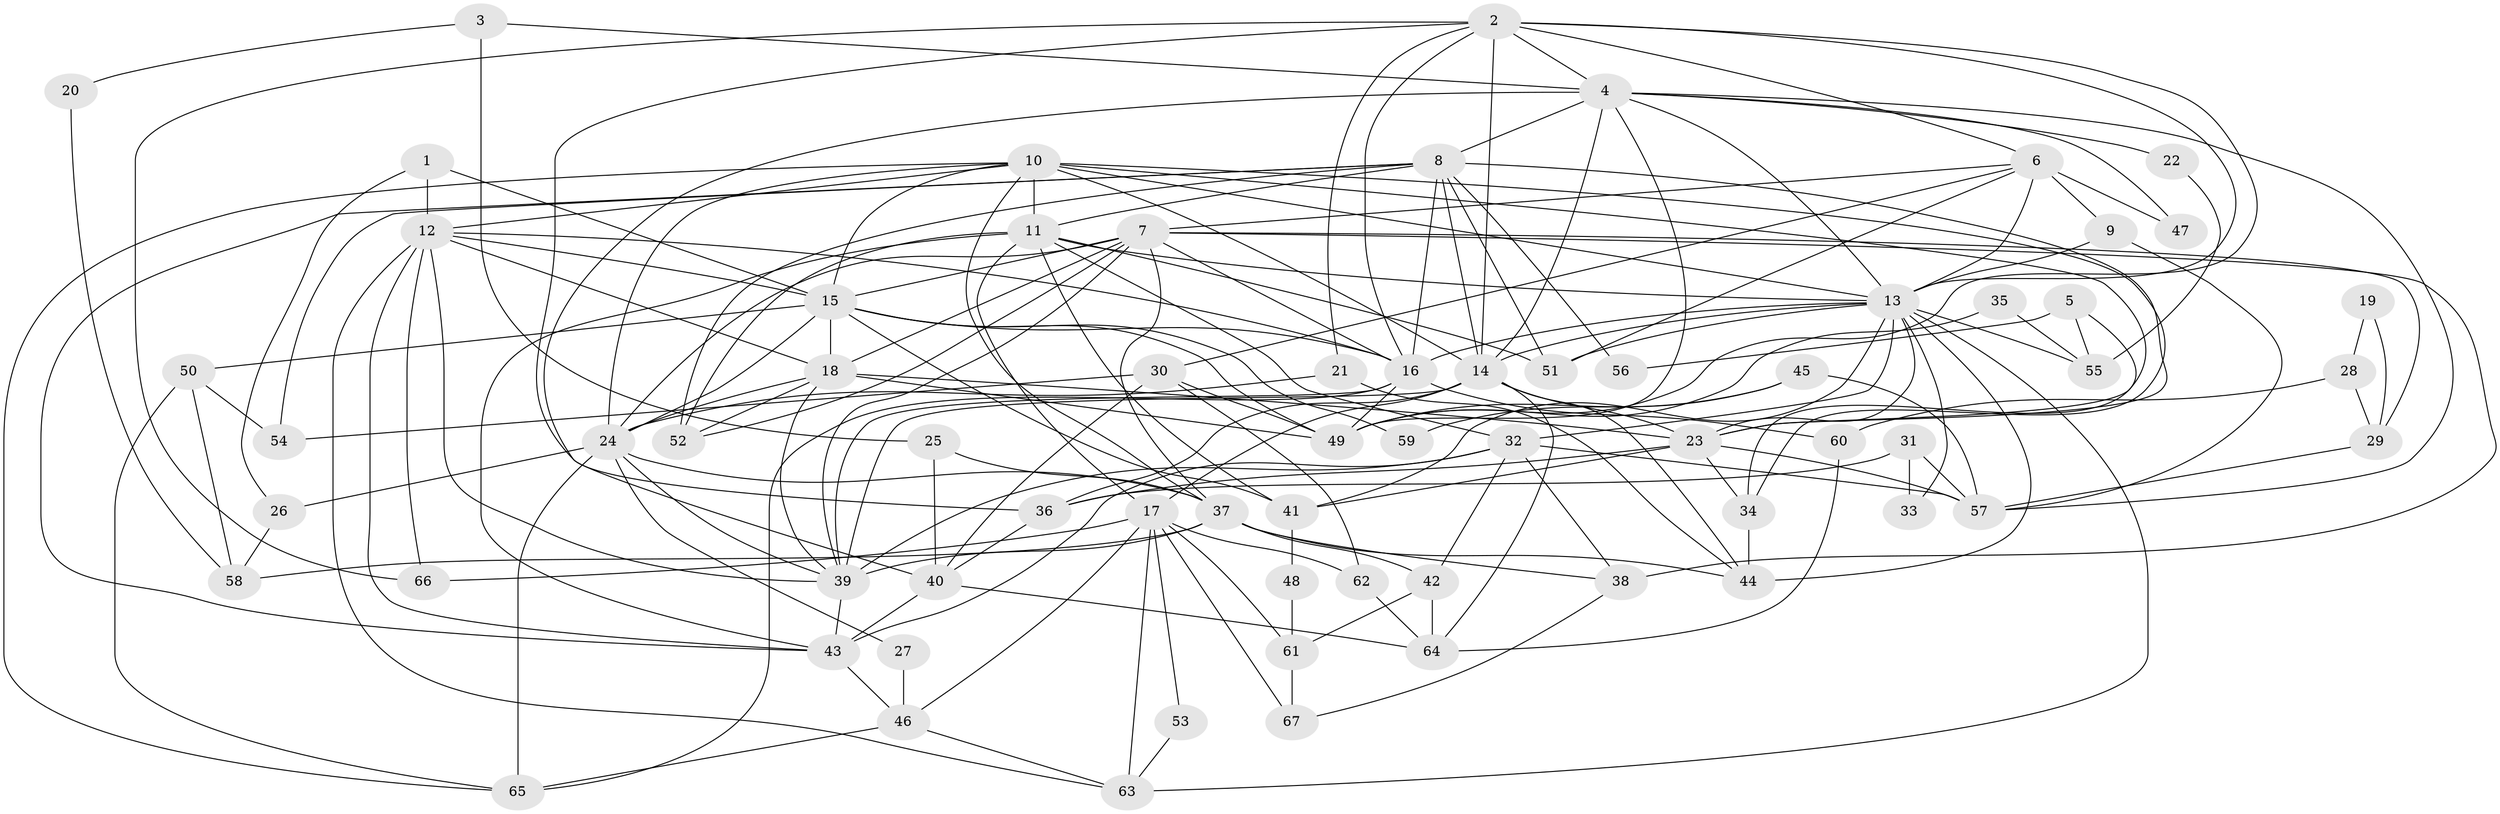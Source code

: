 // original degree distribution, {3: 0.3308270676691729, 4: 0.23308270676691728, 5: 0.19548872180451127, 6: 0.09774436090225563, 2: 0.10526315789473684, 11: 0.007518796992481203, 8: 0.007518796992481203, 7: 0.022556390977443608}
// Generated by graph-tools (version 1.1) at 2025/36/03/09/25 02:36:07]
// undirected, 67 vertices, 179 edges
graph export_dot {
graph [start="1"]
  node [color=gray90,style=filled];
  1;
  2;
  3;
  4;
  5;
  6;
  7;
  8;
  9;
  10;
  11;
  12;
  13;
  14;
  15;
  16;
  17;
  18;
  19;
  20;
  21;
  22;
  23;
  24;
  25;
  26;
  27;
  28;
  29;
  30;
  31;
  32;
  33;
  34;
  35;
  36;
  37;
  38;
  39;
  40;
  41;
  42;
  43;
  44;
  45;
  46;
  47;
  48;
  49;
  50;
  51;
  52;
  53;
  54;
  55;
  56;
  57;
  58;
  59;
  60;
  61;
  62;
  63;
  64;
  65;
  66;
  67;
  1 -- 12 [weight=1.0];
  1 -- 15 [weight=1.0];
  1 -- 26 [weight=1.0];
  2 -- 4 [weight=2.0];
  2 -- 6 [weight=1.0];
  2 -- 13 [weight=1.0];
  2 -- 14 [weight=2.0];
  2 -- 16 [weight=2.0];
  2 -- 21 [weight=1.0];
  2 -- 36 [weight=1.0];
  2 -- 49 [weight=1.0];
  2 -- 66 [weight=1.0];
  3 -- 4 [weight=1.0];
  3 -- 20 [weight=1.0];
  3 -- 25 [weight=1.0];
  4 -- 8 [weight=1.0];
  4 -- 13 [weight=1.0];
  4 -- 14 [weight=1.0];
  4 -- 22 [weight=1.0];
  4 -- 40 [weight=1.0];
  4 -- 47 [weight=1.0];
  4 -- 49 [weight=1.0];
  4 -- 57 [weight=1.0];
  5 -- 34 [weight=1.0];
  5 -- 55 [weight=1.0];
  5 -- 56 [weight=1.0];
  6 -- 7 [weight=1.0];
  6 -- 9 [weight=1.0];
  6 -- 13 [weight=1.0];
  6 -- 30 [weight=1.0];
  6 -- 47 [weight=1.0];
  6 -- 51 [weight=1.0];
  7 -- 15 [weight=2.0];
  7 -- 16 [weight=1.0];
  7 -- 18 [weight=1.0];
  7 -- 24 [weight=1.0];
  7 -- 29 [weight=1.0];
  7 -- 37 [weight=1.0];
  7 -- 38 [weight=1.0];
  7 -- 39 [weight=1.0];
  7 -- 52 [weight=1.0];
  8 -- 11 [weight=1.0];
  8 -- 14 [weight=1.0];
  8 -- 16 [weight=1.0];
  8 -- 23 [weight=1.0];
  8 -- 43 [weight=1.0];
  8 -- 51 [weight=1.0];
  8 -- 52 [weight=1.0];
  8 -- 54 [weight=1.0];
  8 -- 56 [weight=1.0];
  9 -- 13 [weight=1.0];
  9 -- 57 [weight=1.0];
  10 -- 11 [weight=1.0];
  10 -- 12 [weight=2.0];
  10 -- 13 [weight=2.0];
  10 -- 14 [weight=1.0];
  10 -- 15 [weight=1.0];
  10 -- 23 [weight=2.0];
  10 -- 24 [weight=1.0];
  10 -- 34 [weight=1.0];
  10 -- 37 [weight=1.0];
  10 -- 65 [weight=1.0];
  11 -- 13 [weight=1.0];
  11 -- 17 [weight=1.0];
  11 -- 32 [weight=1.0];
  11 -- 41 [weight=1.0];
  11 -- 43 [weight=1.0];
  11 -- 51 [weight=1.0];
  11 -- 52 [weight=1.0];
  12 -- 15 [weight=1.0];
  12 -- 16 [weight=1.0];
  12 -- 18 [weight=1.0];
  12 -- 39 [weight=1.0];
  12 -- 43 [weight=1.0];
  12 -- 63 [weight=1.0];
  12 -- 66 [weight=1.0];
  13 -- 14 [weight=3.0];
  13 -- 16 [weight=1.0];
  13 -- 23 [weight=1.0];
  13 -- 32 [weight=1.0];
  13 -- 33 [weight=1.0];
  13 -- 41 [weight=1.0];
  13 -- 44 [weight=3.0];
  13 -- 51 [weight=2.0];
  13 -- 55 [weight=1.0];
  13 -- 63 [weight=1.0];
  14 -- 17 [weight=1.0];
  14 -- 23 [weight=1.0];
  14 -- 36 [weight=1.0];
  14 -- 39 [weight=1.0];
  14 -- 44 [weight=1.0];
  14 -- 64 [weight=1.0];
  15 -- 16 [weight=1.0];
  15 -- 18 [weight=1.0];
  15 -- 24 [weight=1.0];
  15 -- 41 [weight=1.0];
  15 -- 49 [weight=1.0];
  15 -- 50 [weight=1.0];
  15 -- 59 [weight=1.0];
  16 -- 39 [weight=2.0];
  16 -- 49 [weight=1.0];
  16 -- 60 [weight=1.0];
  16 -- 65 [weight=1.0];
  17 -- 46 [weight=1.0];
  17 -- 53 [weight=1.0];
  17 -- 61 [weight=1.0];
  17 -- 62 [weight=1.0];
  17 -- 63 [weight=1.0];
  17 -- 66 [weight=1.0];
  17 -- 67 [weight=1.0];
  18 -- 23 [weight=2.0];
  18 -- 24 [weight=1.0];
  18 -- 39 [weight=1.0];
  18 -- 49 [weight=1.0];
  18 -- 52 [weight=1.0];
  19 -- 28 [weight=1.0];
  19 -- 29 [weight=1.0];
  20 -- 58 [weight=1.0];
  21 -- 24 [weight=1.0];
  21 -- 44 [weight=1.0];
  22 -- 55 [weight=1.0];
  23 -- 34 [weight=1.0];
  23 -- 36 [weight=1.0];
  23 -- 41 [weight=1.0];
  23 -- 57 [weight=1.0];
  24 -- 26 [weight=2.0];
  24 -- 27 [weight=1.0];
  24 -- 37 [weight=1.0];
  24 -- 39 [weight=1.0];
  24 -- 65 [weight=1.0];
  25 -- 37 [weight=1.0];
  25 -- 40 [weight=1.0];
  26 -- 58 [weight=1.0];
  27 -- 46 [weight=1.0];
  28 -- 29 [weight=1.0];
  28 -- 60 [weight=1.0];
  29 -- 57 [weight=1.0];
  30 -- 40 [weight=1.0];
  30 -- 49 [weight=1.0];
  30 -- 54 [weight=1.0];
  30 -- 62 [weight=1.0];
  31 -- 33 [weight=1.0];
  31 -- 36 [weight=1.0];
  31 -- 57 [weight=1.0];
  32 -- 38 [weight=1.0];
  32 -- 39 [weight=2.0];
  32 -- 42 [weight=1.0];
  32 -- 43 [weight=1.0];
  32 -- 57 [weight=1.0];
  34 -- 44 [weight=1.0];
  35 -- 49 [weight=1.0];
  35 -- 55 [weight=1.0];
  36 -- 40 [weight=1.0];
  37 -- 38 [weight=1.0];
  37 -- 39 [weight=1.0];
  37 -- 42 [weight=1.0];
  37 -- 44 [weight=1.0];
  37 -- 58 [weight=1.0];
  38 -- 67 [weight=1.0];
  39 -- 43 [weight=1.0];
  40 -- 43 [weight=1.0];
  40 -- 64 [weight=1.0];
  41 -- 48 [weight=1.0];
  42 -- 61 [weight=1.0];
  42 -- 64 [weight=1.0];
  43 -- 46 [weight=1.0];
  45 -- 49 [weight=1.0];
  45 -- 57 [weight=1.0];
  45 -- 59 [weight=1.0];
  46 -- 63 [weight=1.0];
  46 -- 65 [weight=1.0];
  48 -- 61 [weight=1.0];
  50 -- 54 [weight=1.0];
  50 -- 58 [weight=1.0];
  50 -- 65 [weight=1.0];
  53 -- 63 [weight=1.0];
  60 -- 64 [weight=1.0];
  61 -- 67 [weight=1.0];
  62 -- 64 [weight=1.0];
}

